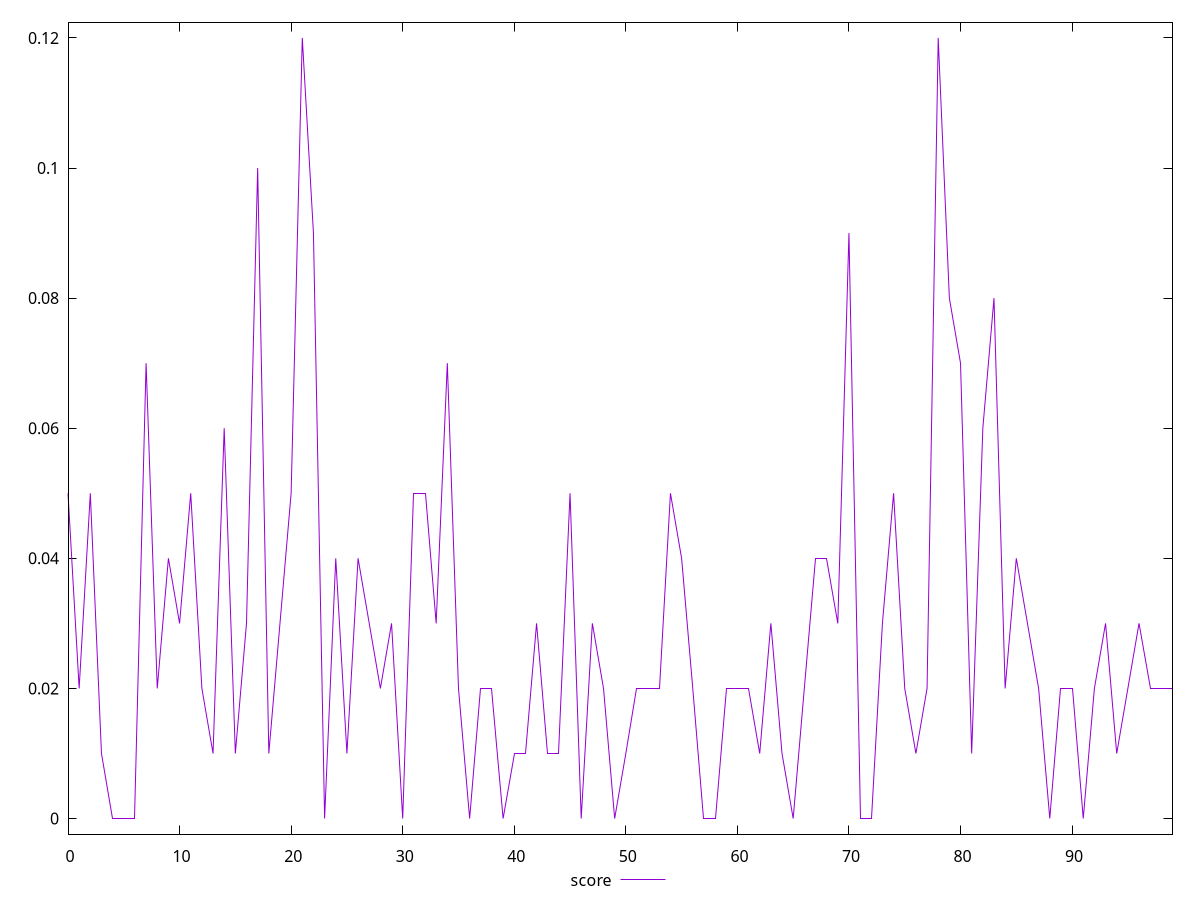 reset

$score <<EOF
0 0.05
1 0.02
2 0.05
3 0.01
4 0
5 0
6 0
7 0.07
8 0.02
9 0.04
10 0.03
11 0.05
12 0.02
13 0.01
14 0.06
15 0.01
16 0.03
17 0.1
18 0.01
19 0.03
20 0.05
21 0.12
22 0.09
23 0
24 0.04
25 0.01
26 0.04
27 0.03
28 0.02
29 0.03
30 0
31 0.05
32 0.05
33 0.03
34 0.07
35 0.02
36 0
37 0.02
38 0.02
39 0
40 0.01
41 0.01
42 0.03
43 0.01
44 0.01
45 0.05
46 0
47 0.03
48 0.02
49 0
50 0.01
51 0.02
52 0.02
53 0.02
54 0.05
55 0.04
56 0.02
57 0
58 0
59 0.02
60 0.02
61 0.02
62 0.01
63 0.03
64 0.01
65 0
66 0.02
67 0.04
68 0.04
69 0.03
70 0.09
71 0
72 0
73 0.03
74 0.05
75 0.02
76 0.01
77 0.02
78 0.12
79 0.08
80 0.07
81 0.01
82 0.06
83 0.08
84 0.02
85 0.04
86 0.03
87 0.02
88 0
89 0.02
90 0.02
91 0
92 0.02
93 0.03
94 0.01
95 0.02
96 0.03
97 0.02
98 0.02
99 0.02
EOF

set key outside below
set xrange [0:99]
set yrange [-0.0024:0.1224]
set trange [-0.0024:0.1224]
set terminal svg size 640, 500 enhanced background rgb 'white'
set output "reports/report_00028_2021-02-24T12-49-42.674Z/max-potential-fid/samples/astro/score/values.svg"

plot $score title "score" with line

reset
